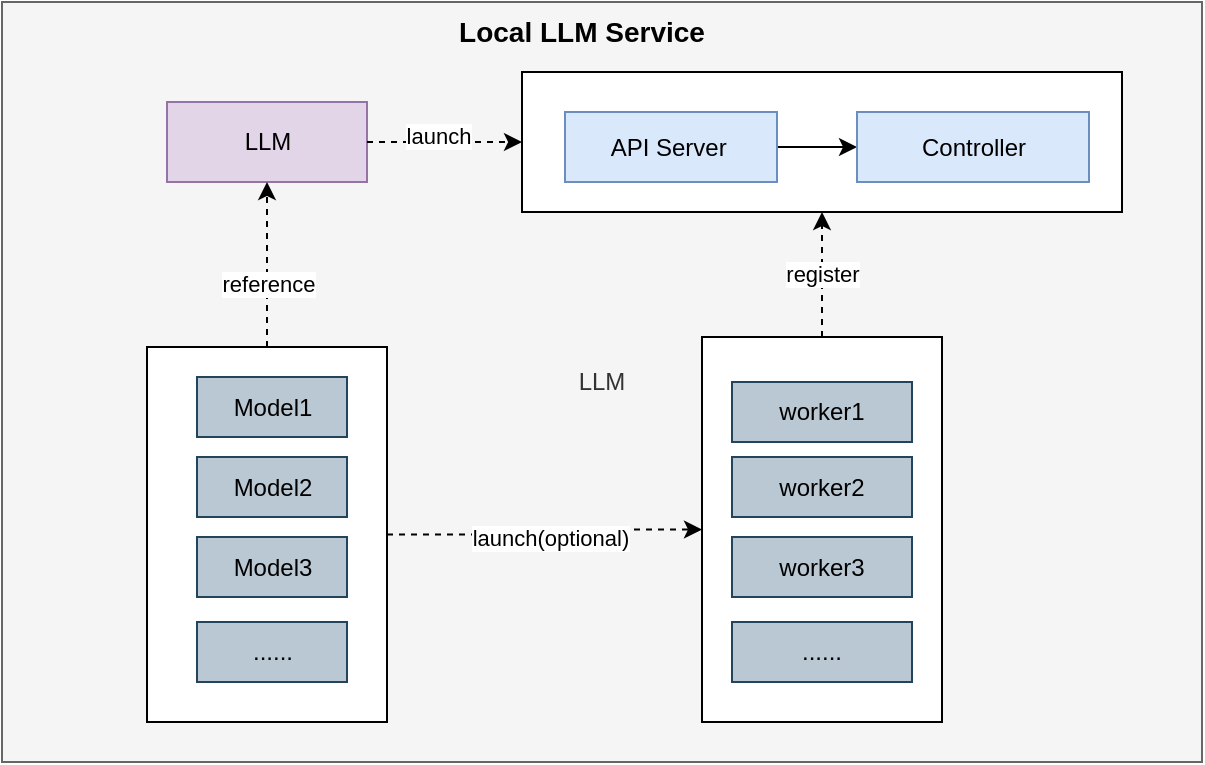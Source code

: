 <mxfile>
    <diagram id="5_3R-zzHEf52SLN2XJUo" name="第 1 页">
        <mxGraphModel dx="1315" dy="738" grid="1" gridSize="10" guides="1" tooltips="1" connect="1" arrows="1" fold="1" page="1" pageScale="1" pageWidth="1920" pageHeight="1200" math="0" shadow="0">
            <root>
                <mxCell id="0"/>
                <mxCell id="1" parent="0"/>
                <mxCell id="ZYxxZE-ww87QtJyCRkxr-98" value="LLM" style="rounded=0;whiteSpace=wrap;html=1;fillColor=#f5f5f5;strokeColor=#666666;fontColor=#333333;" parent="1" vertex="1">
                    <mxGeometry x="500" y="60" width="600" height="380" as="geometry"/>
                </mxCell>
                <mxCell id="ZYxxZE-ww87QtJyCRkxr-62" value="" style="rounded=0;whiteSpace=wrap;html=1;" parent="1" vertex="1">
                    <mxGeometry x="760" y="95" width="300" height="70" as="geometry"/>
                </mxCell>
                <mxCell id="ZYxxZE-ww87QtJyCRkxr-63" value="register" style="edgeStyle=orthogonalEdgeStyle;rounded=0;orthogonalLoop=1;jettySize=auto;html=1;entryX=0.5;entryY=1;entryDx=0;entryDy=0;dashed=1;" parent="1" source="ZYxxZE-ww87QtJyCRkxr-64" target="ZYxxZE-ww87QtJyCRkxr-62" edge="1">
                    <mxGeometry relative="1" as="geometry"/>
                </mxCell>
                <mxCell id="ZYxxZE-ww87QtJyCRkxr-64" value="" style="rounded=0;whiteSpace=wrap;html=1;" parent="1" vertex="1">
                    <mxGeometry x="850" y="227.5" width="120" height="192.5" as="geometry"/>
                </mxCell>
                <mxCell id="ZYxxZE-ww87QtJyCRkxr-65" style="edgeStyle=orthogonalEdgeStyle;rounded=0;orthogonalLoop=1;jettySize=auto;html=1;dashed=1;" parent="1" source="ZYxxZE-ww87QtJyCRkxr-67" target="ZYxxZE-ww87QtJyCRkxr-64" edge="1">
                    <mxGeometry relative="1" as="geometry"/>
                </mxCell>
                <mxCell id="ZYxxZE-ww87QtJyCRkxr-66" value="launch(optional)" style="edgeLabel;html=1;align=center;verticalAlign=middle;resizable=0;points=[];rounded=0;" parent="ZYxxZE-ww87QtJyCRkxr-65" vertex="1" connectable="0">
                    <mxGeometry x="0.042" y="-4" relative="1" as="geometry">
                        <mxPoint as="offset"/>
                    </mxGeometry>
                </mxCell>
                <mxCell id="ZYxxZE-ww87QtJyCRkxr-67" value="" style="rounded=0;whiteSpace=wrap;html=1;" parent="1" vertex="1">
                    <mxGeometry x="572.5" y="232.5" width="120" height="187.5" as="geometry"/>
                </mxCell>
                <mxCell id="ZYxxZE-ww87QtJyCRkxr-68" style="edgeStyle=orthogonalEdgeStyle;rounded=0;orthogonalLoop=1;jettySize=auto;html=1;entryX=0;entryY=0.5;entryDx=0;entryDy=0;" parent="1" source="ZYxxZE-ww87QtJyCRkxr-69" target="ZYxxZE-ww87QtJyCRkxr-70" edge="1">
                    <mxGeometry relative="1" as="geometry"/>
                </mxCell>
                <mxCell id="ZYxxZE-ww87QtJyCRkxr-69" value="API Server&amp;nbsp;" style="rounded=0;whiteSpace=wrap;html=1;fillColor=#dae8fc;strokeColor=#6c8ebf;" parent="1" vertex="1">
                    <mxGeometry x="781.5" y="115" width="106" height="35" as="geometry"/>
                </mxCell>
                <mxCell id="ZYxxZE-ww87QtJyCRkxr-70" value="Controller" style="rounded=0;whiteSpace=wrap;html=1;fillColor=#dae8fc;strokeColor=#6c8ebf;" parent="1" vertex="1">
                    <mxGeometry x="927.5" y="115" width="116" height="35" as="geometry"/>
                </mxCell>
                <mxCell id="ZYxxZE-ww87QtJyCRkxr-71" value="LLM" style="rounded=0;whiteSpace=wrap;html=1;fillColor=#e1d5e7;strokeColor=#9673a6;" parent="1" vertex="1">
                    <mxGeometry x="582.5" y="110" width="100" height="40" as="geometry"/>
                </mxCell>
                <mxCell id="ZYxxZE-ww87QtJyCRkxr-73" value="" style="edgeStyle=orthogonalEdgeStyle;rounded=0;orthogonalLoop=1;jettySize=auto;html=1;dashed=1;" parent="1" source="ZYxxZE-ww87QtJyCRkxr-71" target="ZYxxZE-ww87QtJyCRkxr-62" edge="1">
                    <mxGeometry relative="1" as="geometry">
                        <mxPoint x="957.5" y="172.5" as="sourcePoint"/>
                    </mxGeometry>
                </mxCell>
                <mxCell id="ZYxxZE-ww87QtJyCRkxr-74" value="launch" style="edgeLabel;html=1;align=center;verticalAlign=middle;resizable=0;points=[];rounded=0;" parent="ZYxxZE-ww87QtJyCRkxr-73" vertex="1" connectable="0">
                    <mxGeometry x="-0.078" y="3" relative="1" as="geometry">
                        <mxPoint as="offset"/>
                    </mxGeometry>
                </mxCell>
                <mxCell id="ZYxxZE-ww87QtJyCRkxr-75" style="edgeStyle=orthogonalEdgeStyle;rounded=0;orthogonalLoop=1;jettySize=auto;html=1;entryX=0.5;entryY=1;entryDx=0;entryDy=0;dashed=1;exitX=0.5;exitY=0;exitDx=0;exitDy=0;" parent="1" source="ZYxxZE-ww87QtJyCRkxr-67" target="ZYxxZE-ww87QtJyCRkxr-71" edge="1">
                    <mxGeometry relative="1" as="geometry"/>
                </mxCell>
                <mxCell id="ZYxxZE-ww87QtJyCRkxr-76" value="reference" style="edgeLabel;html=1;align=center;verticalAlign=middle;resizable=0;points=[];rounded=0;" parent="ZYxxZE-ww87QtJyCRkxr-75" vertex="1" connectable="0">
                    <mxGeometry x="-0.22" relative="1" as="geometry">
                        <mxPoint as="offset"/>
                    </mxGeometry>
                </mxCell>
                <mxCell id="ZYxxZE-ww87QtJyCRkxr-77" value="Model1" style="rounded=0;whiteSpace=wrap;html=1;fillColor=#bac8d3;strokeColor=#23445d;" parent="1" vertex="1">
                    <mxGeometry x="597.5" y="247.5" width="75" height="30" as="geometry"/>
                </mxCell>
                <mxCell id="ZYxxZE-ww87QtJyCRkxr-79" value="worker2" style="rounded=0;whiteSpace=wrap;html=1;fillColor=#bac8d3;strokeColor=#23445d;" parent="1" vertex="1">
                    <mxGeometry x="865" y="287.5" width="90" height="30" as="geometry"/>
                </mxCell>
                <mxCell id="ZYxxZE-ww87QtJyCRkxr-82" value="Model2" style="rounded=0;whiteSpace=wrap;html=1;fillColor=#bac8d3;strokeColor=#23445d;" parent="1" vertex="1">
                    <mxGeometry x="597.5" y="287.5" width="75" height="30" as="geometry"/>
                </mxCell>
                <mxCell id="ZYxxZE-ww87QtJyCRkxr-83" value="Model3" style="rounded=0;whiteSpace=wrap;html=1;fillColor=#bac8d3;strokeColor=#23445d;" parent="1" vertex="1">
                    <mxGeometry x="597.5" y="327.5" width="75" height="30" as="geometry"/>
                </mxCell>
                <mxCell id="ZYxxZE-ww87QtJyCRkxr-84" value="......" style="rounded=0;whiteSpace=wrap;html=1;fillColor=#bac8d3;strokeColor=#23445d;" parent="1" vertex="1">
                    <mxGeometry x="597.5" y="370" width="75" height="30" as="geometry"/>
                </mxCell>
                <mxCell id="ZYxxZE-ww87QtJyCRkxr-94" value="Local LLM Service" style="text;html=1;strokeColor=none;fillColor=none;align=center;verticalAlign=middle;whiteSpace=wrap;rounded=0;fontStyle=1;fontSize=14;" parent="1" vertex="1">
                    <mxGeometry x="660" y="60" width="260" height="30" as="geometry"/>
                </mxCell>
                <mxCell id="ZYxxZE-ww87QtJyCRkxr-95" value="worker1" style="rounded=0;whiteSpace=wrap;html=1;fillColor=#bac8d3;strokeColor=#23445d;" parent="1" vertex="1">
                    <mxGeometry x="865" y="250" width="90" height="30" as="geometry"/>
                </mxCell>
                <mxCell id="ZYxxZE-ww87QtJyCRkxr-96" value="worker3" style="rounded=0;whiteSpace=wrap;html=1;fillColor=#bac8d3;strokeColor=#23445d;" parent="1" vertex="1">
                    <mxGeometry x="865" y="327.5" width="90" height="30" as="geometry"/>
                </mxCell>
                <mxCell id="ZYxxZE-ww87QtJyCRkxr-97" value="......" style="rounded=0;whiteSpace=wrap;html=1;fillColor=#bac8d3;strokeColor=#23445d;" parent="1" vertex="1">
                    <mxGeometry x="865" y="370" width="90" height="30" as="geometry"/>
                </mxCell>
            </root>
        </mxGraphModel>
    </diagram>
</mxfile>